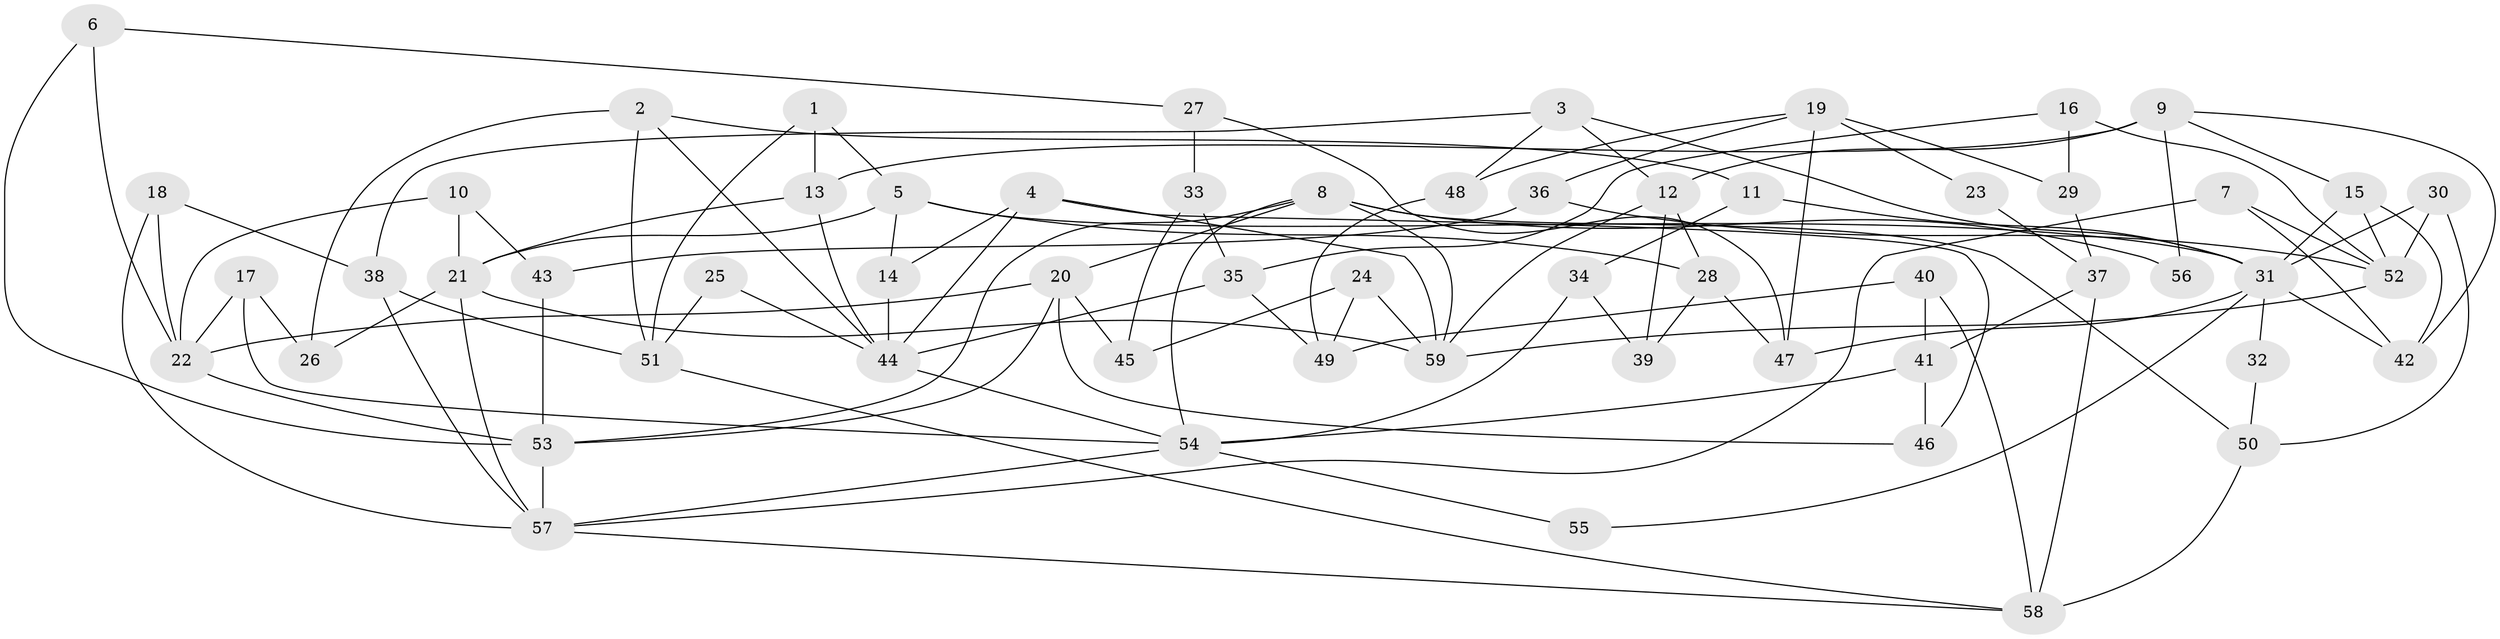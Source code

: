 // Generated by graph-tools (version 1.1) at 2025/02/03/09/25 03:02:12]
// undirected, 59 vertices, 118 edges
graph export_dot {
graph [start="1"]
  node [color=gray90,style=filled];
  1;
  2;
  3;
  4;
  5;
  6;
  7;
  8;
  9;
  10;
  11;
  12;
  13;
  14;
  15;
  16;
  17;
  18;
  19;
  20;
  21;
  22;
  23;
  24;
  25;
  26;
  27;
  28;
  29;
  30;
  31;
  32;
  33;
  34;
  35;
  36;
  37;
  38;
  39;
  40;
  41;
  42;
  43;
  44;
  45;
  46;
  47;
  48;
  49;
  50;
  51;
  52;
  53;
  54;
  55;
  56;
  57;
  58;
  59;
  1 -- 13;
  1 -- 5;
  1 -- 51;
  2 -- 44;
  2 -- 26;
  2 -- 11;
  2 -- 51;
  3 -- 31;
  3 -- 38;
  3 -- 12;
  3 -- 48;
  4 -- 59;
  4 -- 44;
  4 -- 14;
  4 -- 46;
  5 -- 31;
  5 -- 21;
  5 -- 14;
  5 -- 28;
  6 -- 22;
  6 -- 53;
  6 -- 27;
  7 -- 52;
  7 -- 42;
  7 -- 57;
  8 -- 53;
  8 -- 54;
  8 -- 20;
  8 -- 50;
  8 -- 56;
  8 -- 59;
  9 -- 15;
  9 -- 12;
  9 -- 13;
  9 -- 42;
  9 -- 56;
  10 -- 22;
  10 -- 21;
  10 -- 43;
  11 -- 31;
  11 -- 34;
  12 -- 28;
  12 -- 39;
  12 -- 59;
  13 -- 21;
  13 -- 44;
  14 -- 44;
  15 -- 52;
  15 -- 31;
  15 -- 42;
  16 -- 35;
  16 -- 29;
  16 -- 52;
  17 -- 54;
  17 -- 22;
  17 -- 26;
  18 -- 57;
  18 -- 38;
  18 -- 22;
  19 -- 47;
  19 -- 48;
  19 -- 23;
  19 -- 29;
  19 -- 36;
  20 -- 22;
  20 -- 45;
  20 -- 46;
  20 -- 53;
  21 -- 57;
  21 -- 59;
  21 -- 26;
  22 -- 53;
  23 -- 37;
  24 -- 59;
  24 -- 49;
  24 -- 45;
  25 -- 51;
  25 -- 44;
  27 -- 47;
  27 -- 33;
  28 -- 39;
  28 -- 47;
  29 -- 37;
  30 -- 52;
  30 -- 50;
  30 -- 31;
  31 -- 42;
  31 -- 32;
  31 -- 47;
  31 -- 55;
  32 -- 50;
  33 -- 45;
  33 -- 35;
  34 -- 54;
  34 -- 39;
  35 -- 44;
  35 -- 49;
  36 -- 52;
  36 -- 43;
  37 -- 58;
  37 -- 41;
  38 -- 57;
  38 -- 51;
  40 -- 41;
  40 -- 58;
  40 -- 49;
  41 -- 54;
  41 -- 46;
  43 -- 53;
  44 -- 54;
  48 -- 49;
  50 -- 58;
  51 -- 58;
  52 -- 59;
  53 -- 57;
  54 -- 57;
  54 -- 55;
  57 -- 58;
}

